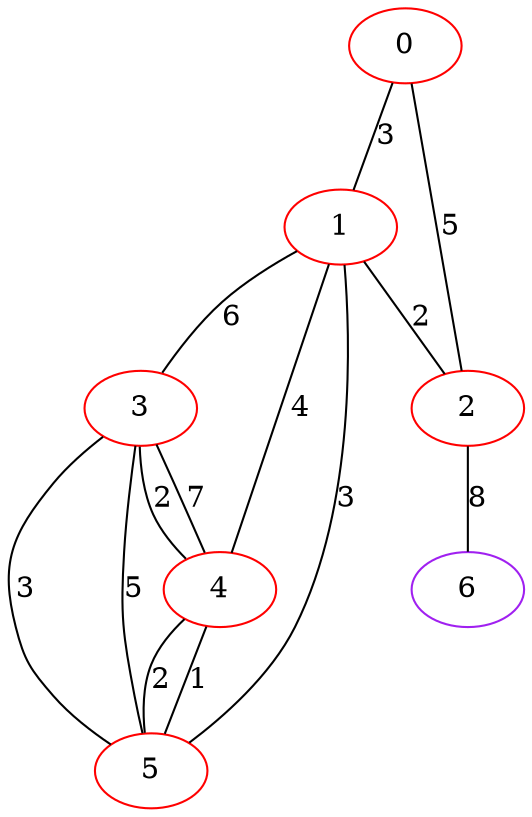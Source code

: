 graph "" {
0 [color=red, weight=1];
1 [color=red, weight=1];
2 [color=red, weight=1];
3 [color=red, weight=1];
4 [color=red, weight=1];
5 [color=red, weight=1];
6 [color=purple, weight=4];
0 -- 1  [key=0, label=3];
0 -- 2  [key=0, label=5];
1 -- 2  [key=0, label=2];
1 -- 3  [key=0, label=6];
1 -- 4  [key=0, label=4];
1 -- 5  [key=0, label=3];
2 -- 6  [key=0, label=8];
3 -- 4  [key=0, label=2];
3 -- 4  [key=1, label=7];
3 -- 5  [key=0, label=3];
3 -- 5  [key=1, label=5];
4 -- 5  [key=0, label=1];
4 -- 5  [key=1, label=2];
}
